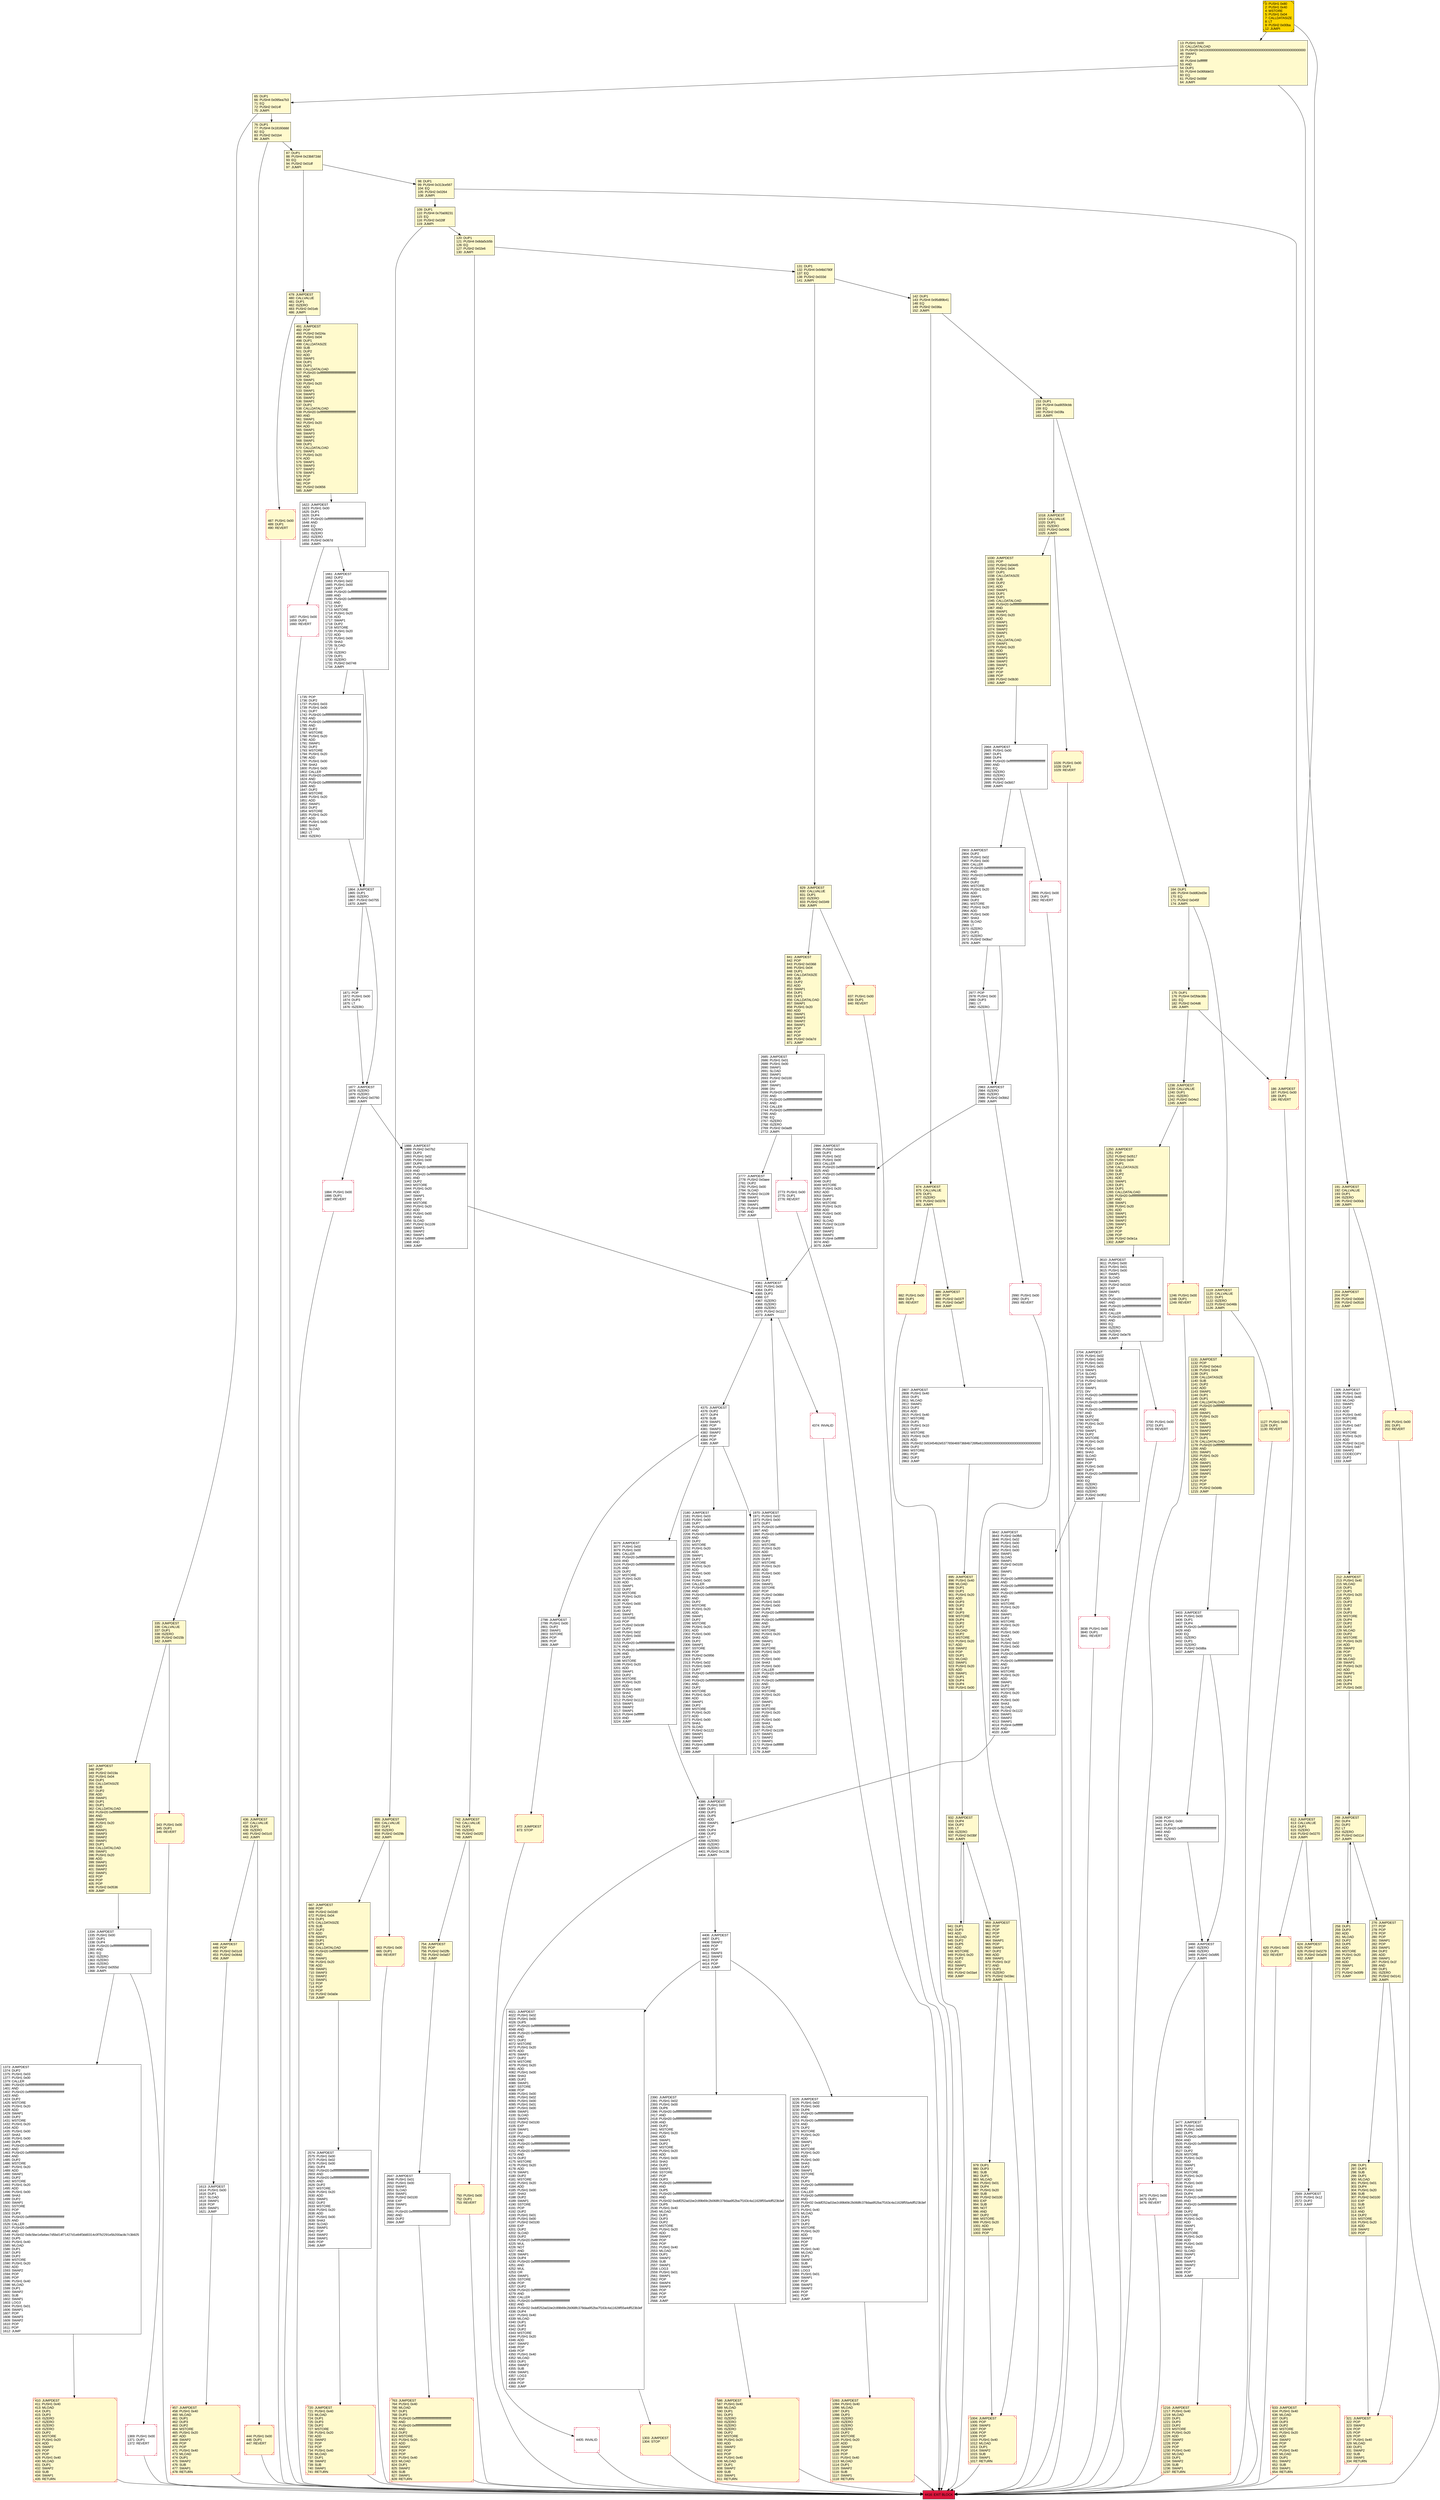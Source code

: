 digraph G {
bgcolor=transparent rankdir=UD;
node [shape=box style=filled color=black fillcolor=white fontname=arial fontcolor=black];
2864 [label="2864: JUMPDEST\l2865: PUSH1 0x00\l2867: DUP1\l2868: DUP4\l2869: PUSH20 0xffffffffffffffffffffffffffffffffffffffff\l2890: AND\l2891: EQ\l2892: ISZERO\l2893: ISZERO\l2894: ISZERO\l2895: PUSH2 0x0b57\l2898: JUMPI\l" ];
203 [label="203: JUMPDEST\l204: POP\l205: PUSH2 0x00d4\l208: PUSH2 0x0519\l211: JUMP\l" fillcolor=lemonchiffon ];
742 [label="742: JUMPDEST\l743: CALLVALUE\l744: DUP1\l745: ISZERO\l746: PUSH2 0x02f2\l749: JUMPI\l" fillcolor=lemonchiffon ];
2390 [label="2390: JUMPDEST\l2391: PUSH1 0x02\l2393: PUSH1 0x00\l2395: DUP6\l2396: PUSH20 0xffffffffffffffffffffffffffffffffffffffff\l2417: AND\l2418: PUSH20 0xffffffffffffffffffffffffffffffffffffffff\l2439: AND\l2440: DUP2\l2441: MSTORE\l2442: PUSH1 0x20\l2444: ADD\l2445: SWAP1\l2446: DUP2\l2447: MSTORE\l2448: PUSH1 0x20\l2450: ADD\l2451: PUSH1 0x00\l2453: SHA3\l2454: DUP2\l2455: SWAP1\l2456: SSTORE\l2457: POP\l2458: DUP3\l2459: PUSH20 0xffffffffffffffffffffffffffffffffffffffff\l2480: AND\l2481: DUP5\l2482: PUSH20 0xffffffffffffffffffffffffffffffffffffffff\l2503: AND\l2504: PUSH32 0xddf252ad1be2c89b69c2b068fc378daa952ba7f163c4a11628f55a4df523b3ef\l2537: DUP5\l2538: PUSH1 0x40\l2540: MLOAD\l2541: DUP1\l2542: DUP3\l2543: DUP2\l2544: MSTORE\l2545: PUSH1 0x20\l2547: ADD\l2548: SWAP2\l2549: POP\l2550: POP\l2551: PUSH1 0x40\l2553: MLOAD\l2554: DUP1\l2555: SWAP2\l2556: SUB\l2557: SWAP1\l2558: LOG3\l2559: PUSH1 0x01\l2561: SWAP1\l2562: POP\l2563: SWAP4\l2564: SWAP3\l2565: POP\l2566: POP\l2567: POP\l2568: JUMP\l" ];
2990 [label="2990: PUSH1 0x00\l2992: DUP1\l2993: REVERT\l" shape=Msquare color=crimson ];
258 [label="258: DUP1\l259: DUP3\l260: ADD\l261: MLOAD\l262: DUP2\l263: DUP5\l264: ADD\l265: MSTORE\l266: PUSH1 0x20\l268: DUP2\l269: ADD\l270: SWAP1\l271: POP\l272: PUSH2 0x00f9\l275: JUMP\l" fillcolor=lemonchiffon ];
2903 [label="2903: JUMPDEST\l2904: DUP2\l2905: PUSH1 0x02\l2907: PUSH1 0x00\l2909: CALLER\l2910: PUSH20 0xffffffffffffffffffffffffffffffffffffffff\l2931: AND\l2932: PUSH20 0xffffffffffffffffffffffffffffffffffffffff\l2953: AND\l2954: DUP2\l2955: MSTORE\l2956: PUSH1 0x20\l2958: ADD\l2959: SWAP1\l2960: DUP2\l2961: MSTORE\l2962: PUSH1 0x20\l2964: ADD\l2965: PUSH1 0x00\l2967: SHA3\l2968: SLOAD\l2969: LT\l2970: ISZERO\l2971: DUP1\l2972: ISZERO\l2973: PUSH2 0x0ba7\l2976: JUMPI\l" ];
3076 [label="3076: JUMPDEST\l3077: PUSH1 0x02\l3079: PUSH1 0x00\l3081: CALLER\l3082: PUSH20 0xffffffffffffffffffffffffffffffffffffffff\l3103: AND\l3104: PUSH20 0xffffffffffffffffffffffffffffffffffffffff\l3125: AND\l3126: DUP2\l3127: MSTORE\l3128: PUSH1 0x20\l3130: ADD\l3131: SWAP1\l3132: DUP2\l3133: MSTORE\l3134: PUSH1 0x20\l3136: ADD\l3137: PUSH1 0x00\l3139: SHA3\l3140: DUP2\l3141: SWAP1\l3142: SSTORE\l3143: POP\l3144: PUSH2 0x0c99\l3147: DUP3\l3148: PUSH1 0x02\l3150: PUSH1 0x00\l3152: DUP7\l3153: PUSH20 0xffffffffffffffffffffffffffffffffffffffff\l3174: AND\l3175: PUSH20 0xffffffffffffffffffffffffffffffffffffffff\l3196: AND\l3197: DUP2\l3198: MSTORE\l3199: PUSH1 0x20\l3201: ADD\l3202: SWAP1\l3203: DUP2\l3204: MSTORE\l3205: PUSH1 0x20\l3207: ADD\l3208: PUSH1 0x00\l3210: SHA3\l3211: SLOAD\l3212: PUSH2 0x1122\l3215: SWAP1\l3216: SWAP2\l3217: SWAP1\l3218: PUSH4 0xffffffff\l3223: AND\l3224: JUMP\l" ];
3403 [label="3403: JUMPDEST\l3404: PUSH1 0x00\l3406: DUP1\l3407: DUP4\l3408: PUSH20 0xffffffffffffffffffffffffffffffffffffffff\l3429: AND\l3430: EQ\l3431: ISZERO\l3432: DUP1\l3433: ISZERO\l3434: PUSH2 0x0d8a\l3437: JUMPI\l" ];
444 [label="444: PUSH1 0x00\l446: DUP1\l447: REVERT\l" fillcolor=lemonchiffon shape=Msquare color=crimson ];
2994 [label="2994: JUMPDEST\l2995: PUSH2 0x0c04\l2998: DUP3\l2999: PUSH1 0x02\l3001: PUSH1 0x00\l3003: CALLER\l3004: PUSH20 0xffffffffffffffffffffffffffffffffffffffff\l3025: AND\l3026: PUSH20 0xffffffffffffffffffffffffffffffffffffffff\l3047: AND\l3048: DUP2\l3049: MSTORE\l3050: PUSH1 0x20\l3052: ADD\l3053: SWAP1\l3054: DUP2\l3055: MSTORE\l3056: PUSH1 0x20\l3058: ADD\l3059: PUSH1 0x00\l3061: SHA3\l3062: SLOAD\l3063: PUSH2 0x1109\l3066: SWAP1\l3067: SWAP2\l3068: SWAP1\l3069: PUSH4 0xffffffff\l3074: AND\l3075: JUMP\l" ];
1888 [label="1888: JUMPDEST\l1889: PUSH2 0x07b2\l1892: DUP3\l1893: PUSH1 0x02\l1895: PUSH1 0x00\l1897: DUP8\l1898: PUSH20 0xffffffffffffffffffffffffffffffffffffffff\l1919: AND\l1920: PUSH20 0xffffffffffffffffffffffffffffffffffffffff\l1941: AND\l1942: DUP2\l1943: MSTORE\l1944: PUSH1 0x20\l1946: ADD\l1947: SWAP1\l1948: DUP2\l1949: MSTORE\l1950: PUSH1 0x20\l1952: ADD\l1953: PUSH1 0x00\l1955: SHA3\l1956: SLOAD\l1957: PUSH2 0x1109\l1960: SWAP1\l1961: SWAP2\l1962: SWAP1\l1963: PUSH4 0xffffffff\l1968: AND\l1969: JUMP\l" ];
296 [label="296: DUP1\l297: DUP3\l298: SUB\l299: DUP1\l300: MLOAD\l301: PUSH1 0x01\l303: DUP4\l304: PUSH1 0x20\l306: SUB\l307: PUSH2 0x0100\l310: EXP\l311: SUB\l312: NOT\l313: AND\l314: DUP2\l315: MSTORE\l316: PUSH1 0x20\l318: ADD\l319: SWAP2\l320: POP\l" fillcolor=lemonchiffon ];
491 [label="491: JUMPDEST\l492: POP\l493: PUSH2 0x024a\l496: PUSH1 0x04\l498: DUP1\l499: CALLDATASIZE\l500: SUB\l501: DUP2\l502: ADD\l503: SWAP1\l504: DUP1\l505: DUP1\l506: CALLDATALOAD\l507: PUSH20 0xffffffffffffffffffffffffffffffffffffffff\l528: AND\l529: SWAP1\l530: PUSH1 0x20\l532: ADD\l533: SWAP1\l534: SWAP3\l535: SWAP2\l536: SWAP1\l537: DUP1\l538: CALLDATALOAD\l539: PUSH20 0xffffffffffffffffffffffffffffffffffffffff\l560: AND\l561: SWAP1\l562: PUSH1 0x20\l564: ADD\l565: SWAP1\l566: SWAP3\l567: SWAP2\l568: SWAP1\l569: DUP1\l570: CALLDATALOAD\l571: SWAP1\l572: PUSH1 0x20\l574: ADD\l575: SWAP1\l576: SWAP3\l577: SWAP2\l578: SWAP1\l579: POP\l580: POP\l581: POP\l582: PUSH2 0x0656\l585: JUMP\l" fillcolor=lemonchiffon ];
1018 [label="1018: JUMPDEST\l1019: CALLVALUE\l1020: DUP1\l1021: ISZERO\l1022: PUSH2 0x0406\l1025: JUMPI\l" fillcolor=lemonchiffon ];
1119 [label="1119: JUMPDEST\l1120: CALLVALUE\l1121: DUP1\l1122: ISZERO\l1123: PUSH2 0x046b\l1126: JUMPI\l" fillcolor=lemonchiffon ];
4375 [label="4375: JUMPDEST\l4376: DUP2\l4377: DUP4\l4378: SUB\l4379: SWAP1\l4380: POP\l4381: SWAP3\l4382: SWAP2\l4383: POP\l4384: POP\l4385: JUMP\l" ];
3473 [label="3473: PUSH1 0x00\l3475: DUP1\l3476: REVERT\l" shape=Msquare color=crimson ];
3466 [label="3466: JUMPDEST\l3467: ISZERO\l3468: ISZERO\l3469: PUSH2 0x0d95\l3472: JUMPI\l" ];
142 [label="142: DUP1\l143: PUSH4 0x95d89b41\l148: EQ\l149: PUSH2 0x036a\l152: JUMPI\l" fillcolor=lemonchiffon ];
663 [label="663: PUSH1 0x00\l665: DUP1\l666: REVERT\l" fillcolor=lemonchiffon shape=Msquare color=crimson ];
3225 [label="3225: JUMPDEST\l3226: PUSH1 0x02\l3228: PUSH1 0x00\l3230: DUP6\l3231: PUSH20 0xffffffffffffffffffffffffffffffffffffffff\l3252: AND\l3253: PUSH20 0xffffffffffffffffffffffffffffffffffffffff\l3274: AND\l3275: DUP2\l3276: MSTORE\l3277: PUSH1 0x20\l3279: ADD\l3280: SWAP1\l3281: DUP2\l3282: MSTORE\l3283: PUSH1 0x20\l3285: ADD\l3286: PUSH1 0x00\l3288: SHA3\l3289: DUP2\l3290: SWAP1\l3291: SSTORE\l3292: POP\l3293: DUP3\l3294: PUSH20 0xffffffffffffffffffffffffffffffffffffffff\l3315: AND\l3316: CALLER\l3317: PUSH20 0xffffffffffffffffffffffffffffffffffffffff\l3338: AND\l3339: PUSH32 0xddf252ad1be2c89b69c2b068fc378daa952ba7f163c4a11628f55a4df523b3ef\l3372: DUP5\l3373: PUSH1 0x40\l3375: MLOAD\l3376: DUP1\l3377: DUP3\l3378: DUP2\l3379: MSTORE\l3380: PUSH1 0x20\l3382: ADD\l3383: SWAP2\l3384: POP\l3385: POP\l3386: PUSH1 0x40\l3388: MLOAD\l3389: DUP1\l3390: SWAP2\l3391: SUB\l3392: SWAP1\l3393: LOG3\l3394: PUSH1 0x01\l3396: SWAP1\l3397: POP\l3398: SWAP3\l3399: SWAP2\l3400: POP\l3401: POP\l3402: JUMP\l" ];
191 [label="191: JUMPDEST\l192: CALLVALUE\l193: DUP1\l194: ISZERO\l195: PUSH2 0x00cb\l198: JUMPI\l" fillcolor=lemonchiffon ];
3438 [label="3438: POP\l3439: PUSH1 0x00\l3441: DUP3\l3442: PUSH20 0xffffffffffffffffffffffffffffffffffffffff\l3463: AND\l3464: EQ\l3465: ISZERO\l" ];
276 [label="276: JUMPDEST\l277: POP\l278: POP\l279: POP\l280: POP\l281: SWAP1\l282: POP\l283: SWAP1\l284: DUP2\l285: ADD\l286: SWAP1\l287: PUSH1 0x1f\l289: AND\l290: DUP1\l291: ISZERO\l292: PUSH2 0x0141\l295: JUMPI\l" fillcolor=lemonchiffon ];
335 [label="335: JUMPDEST\l336: CALLVALUE\l337: DUP1\l338: ISZERO\l339: PUSH2 0x015b\l342: JUMPI\l" fillcolor=lemonchiffon ];
4416 [label="4416: EXIT BLOCK\l" fillcolor=crimson ];
1661 [label="1661: JUMPDEST\l1662: DUP2\l1663: PUSH1 0x02\l1665: PUSH1 0x00\l1667: DUP7\l1668: PUSH20 0xffffffffffffffffffffffffffffffffffffffff\l1689: AND\l1690: PUSH20 0xffffffffffffffffffffffffffffffffffffffff\l1711: AND\l1712: DUP2\l1713: MSTORE\l1714: PUSH1 0x20\l1716: ADD\l1717: SWAP1\l1718: DUP2\l1719: MSTORE\l1720: PUSH1 0x20\l1722: ADD\l1723: PUSH1 0x00\l1725: SHA3\l1726: SLOAD\l1727: LT\l1728: ISZERO\l1729: DUP1\l1730: ISZERO\l1731: PUSH2 0x0748\l1734: JUMPI\l" ];
1131 [label="1131: JUMPDEST\l1132: POP\l1133: PUSH2 0x04c0\l1136: PUSH1 0x04\l1138: DUP1\l1139: CALLDATASIZE\l1140: SUB\l1141: DUP2\l1142: ADD\l1143: SWAP1\l1144: DUP1\l1145: DUP1\l1146: CALLDATALOAD\l1147: PUSH20 0xffffffffffffffffffffffffffffffffffffffff\l1168: AND\l1169: SWAP1\l1170: PUSH1 0x20\l1172: ADD\l1173: SWAP1\l1174: SWAP3\l1175: SWAP2\l1176: SWAP1\l1177: DUP1\l1178: CALLDATALOAD\l1179: PUSH20 0xffffffffffffffffffffffffffffffffffffffff\l1200: AND\l1201: SWAP1\l1202: PUSH1 0x20\l1204: ADD\l1205: SWAP1\l1206: SWAP3\l1207: SWAP2\l1208: SWAP1\l1209: POP\l1210: POP\l1211: POP\l1212: PUSH2 0x0d4b\l1215: JUMP\l" fillcolor=lemonchiffon ];
1735 [label="1735: POP\l1736: DUP2\l1737: PUSH1 0x03\l1739: PUSH1 0x00\l1741: DUP7\l1742: PUSH20 0xffffffffffffffffffffffffffffffffffffffff\l1763: AND\l1764: PUSH20 0xffffffffffffffffffffffffffffffffffffffff\l1785: AND\l1786: DUP2\l1787: MSTORE\l1788: PUSH1 0x20\l1790: ADD\l1791: SWAP1\l1792: DUP2\l1793: MSTORE\l1794: PUSH1 0x20\l1796: ADD\l1797: PUSH1 0x00\l1799: SHA3\l1800: PUSH1 0x00\l1802: CALLER\l1803: PUSH20 0xffffffffffffffffffffffffffffffffffffffff\l1824: AND\l1825: PUSH20 0xffffffffffffffffffffffffffffffffffffffff\l1846: AND\l1847: DUP2\l1848: MSTORE\l1849: PUSH1 0x20\l1851: ADD\l1852: SWAP1\l1853: DUP2\l1854: MSTORE\l1855: PUSH1 0x20\l1857: ADD\l1858: PUSH1 0x00\l1860: SHA3\l1861: SLOAD\l1862: LT\l1863: ISZERO\l" ];
487 [label="487: PUSH1 0x00\l489: DUP1\l490: REVERT\l" fillcolor=lemonchiffon shape=Msquare color=crimson ];
1864 [label="1864: JUMPDEST\l1865: DUP1\l1866: ISZERO\l1867: PUSH2 0x0755\l1870: JUMPI\l" ];
2180 [label="2180: JUMPDEST\l2181: PUSH1 0x03\l2183: PUSH1 0x00\l2185: DUP7\l2186: PUSH20 0xffffffffffffffffffffffffffffffffffffffff\l2207: AND\l2208: PUSH20 0xffffffffffffffffffffffffffffffffffffffff\l2229: AND\l2230: DUP2\l2231: MSTORE\l2232: PUSH1 0x20\l2234: ADD\l2235: SWAP1\l2236: DUP2\l2237: MSTORE\l2238: PUSH1 0x20\l2240: ADD\l2241: PUSH1 0x00\l2243: SHA3\l2244: PUSH1 0x00\l2246: CALLER\l2247: PUSH20 0xffffffffffffffffffffffffffffffffffffffff\l2268: AND\l2269: PUSH20 0xffffffffffffffffffffffffffffffffffffffff\l2290: AND\l2291: DUP2\l2292: MSTORE\l2293: PUSH1 0x20\l2295: ADD\l2296: SWAP1\l2297: DUP2\l2298: MSTORE\l2299: PUSH1 0x20\l2301: ADD\l2302: PUSH1 0x00\l2304: SHA3\l2305: DUP2\l2306: SWAP1\l2307: SSTORE\l2308: POP\l2309: PUSH2 0x0956\l2312: DUP3\l2313: PUSH1 0x02\l2315: PUSH1 0x00\l2317: DUP7\l2318: PUSH20 0xffffffffffffffffffffffffffffffffffffffff\l2339: AND\l2340: PUSH20 0xffffffffffffffffffffffffffffffffffffffff\l2361: AND\l2362: DUP2\l2363: MSTORE\l2364: PUSH1 0x20\l2366: ADD\l2367: SWAP1\l2368: DUP2\l2369: MSTORE\l2370: PUSH1 0x20\l2372: ADD\l2373: PUSH1 0x00\l2375: SHA3\l2376: SLOAD\l2377: PUSH2 0x1122\l2380: SWAP1\l2381: SWAP2\l2382: SWAP1\l2383: PUSH4 0xffffffff\l2388: AND\l2389: JUMP\l" ];
841 [label="841: JUMPDEST\l842: POP\l843: PUSH2 0x0368\l846: PUSH1 0x04\l848: DUP1\l849: CALLDATASIZE\l850: SUB\l851: DUP2\l852: ADD\l853: SWAP1\l854: DUP1\l855: DUP1\l856: CALLDATALOAD\l857: SWAP1\l858: PUSH1 0x20\l860: ADD\l861: SWAP1\l862: SWAP3\l863: SWAP2\l864: SWAP1\l865: POP\l866: POP\l867: POP\l868: PUSH2 0x0a7d\l871: JUMP\l" fillcolor=lemonchiffon ];
3842 [label="3842: JUMPDEST\l3843: PUSH2 0x0fb5\l3846: PUSH1 0x02\l3848: PUSH1 0x00\l3850: PUSH1 0x01\l3852: PUSH1 0x00\l3854: SWAP1\l3855: SLOAD\l3856: SWAP1\l3857: PUSH2 0x0100\l3860: EXP\l3861: SWAP1\l3862: DIV\l3863: PUSH20 0xffffffffffffffffffffffffffffffffffffffff\l3884: AND\l3885: PUSH20 0xffffffffffffffffffffffffffffffffffffffff\l3906: AND\l3907: PUSH20 0xffffffffffffffffffffffffffffffffffffffff\l3928: AND\l3929: DUP2\l3930: MSTORE\l3931: PUSH1 0x20\l3933: ADD\l3934: SWAP1\l3935: DUP2\l3936: MSTORE\l3937: PUSH1 0x20\l3939: ADD\l3940: PUSH1 0x00\l3942: SHA3\l3943: SLOAD\l3944: PUSH1 0x02\l3946: PUSH1 0x00\l3948: DUP6\l3949: PUSH20 0xffffffffffffffffffffffffffffffffffffffff\l3970: AND\l3971: PUSH20 0xffffffffffffffffffffffffffffffffffffffff\l3992: AND\l3993: DUP2\l3994: MSTORE\l3995: PUSH1 0x20\l3997: ADD\l3998: SWAP1\l3999: DUP2\l4000: MSTORE\l4001: PUSH1 0x20\l4003: ADD\l4004: PUSH1 0x00\l4006: SHA3\l4007: SLOAD\l4008: PUSH2 0x1122\l4011: SWAP1\l4012: SWAP2\l4013: SWAP1\l4014: PUSH4 0xffffffff\l4019: AND\l4020: JUMP\l" ];
750 [label="750: PUSH1 0x00\l752: DUP1\l753: REVERT\l" fillcolor=lemonchiffon shape=Msquare color=crimson ];
4361 [label="4361: JUMPDEST\l4362: PUSH1 0x00\l4364: DUP3\l4365: DUP3\l4366: GT\l4367: ISZERO\l4368: ISZERO\l4369: ISZERO\l4370: PUSH2 0x1117\l4373: JUMPI\l" ];
959 [label="959: JUMPDEST\l960: POP\l961: POP\l962: POP\l963: POP\l964: SWAP1\l965: POP\l966: SWAP1\l967: DUP2\l968: ADD\l969: SWAP1\l970: PUSH1 0x1f\l972: AND\l973: DUP1\l974: ISZERO\l975: PUSH2 0x03ec\l978: JUMPI\l" fillcolor=lemonchiffon ];
1970 [label="1970: JUMPDEST\l1971: PUSH1 0x02\l1973: PUSH1 0x00\l1975: DUP7\l1976: PUSH20 0xffffffffffffffffffffffffffffffffffffffff\l1997: AND\l1998: PUSH20 0xffffffffffffffffffffffffffffffffffffffff\l2019: AND\l2020: DUP2\l2021: MSTORE\l2022: PUSH1 0x20\l2024: ADD\l2025: SWAP1\l2026: DUP2\l2027: MSTORE\l2028: PUSH1 0x20\l2030: ADD\l2031: PUSH1 0x00\l2033: SHA3\l2034: DUP2\l2035: SWAP1\l2036: SSTORE\l2037: POP\l2038: PUSH2 0x0884\l2041: DUP3\l2042: PUSH1 0x03\l2044: PUSH1 0x00\l2046: DUP8\l2047: PUSH20 0xffffffffffffffffffffffffffffffffffffffff\l2068: AND\l2069: PUSH20 0xffffffffffffffffffffffffffffffffffffffff\l2090: AND\l2091: DUP2\l2092: MSTORE\l2093: PUSH1 0x20\l2095: ADD\l2096: SWAP1\l2097: DUP2\l2098: MSTORE\l2099: PUSH1 0x20\l2101: ADD\l2102: PUSH1 0x00\l2104: SHA3\l2105: PUSH1 0x00\l2107: CALLER\l2108: PUSH20 0xffffffffffffffffffffffffffffffffffffffff\l2129: AND\l2130: PUSH20 0xffffffffffffffffffffffffffffffffffffffff\l2151: AND\l2152: DUP2\l2153: MSTORE\l2154: PUSH1 0x20\l2156: ADD\l2157: SWAP1\l2158: DUP2\l2159: MSTORE\l2160: PUSH1 0x20\l2162: ADD\l2163: PUSH1 0x00\l2165: SHA3\l2166: SLOAD\l2167: PUSH2 0x1109\l2170: SWAP1\l2171: SWAP2\l2172: SWAP1\l2173: PUSH4 0xffffffff\l2178: AND\l2179: JUMP\l" ];
667 [label="667: JUMPDEST\l668: POP\l669: PUSH2 0x02d0\l672: PUSH1 0x04\l674: DUP1\l675: CALLDATASIZE\l676: SUB\l677: DUP2\l678: ADD\l679: SWAP1\l680: DUP1\l681: DUP1\l682: CALLDATALOAD\l683: PUSH20 0xffffffffffffffffffffffffffffffffffffffff\l704: AND\l705: SWAP1\l706: PUSH1 0x20\l708: ADD\l709: SWAP1\l710: SWAP3\l711: SWAP2\l712: SWAP1\l713: POP\l714: POP\l715: POP\l716: PUSH2 0x0a0e\l719: JUMP\l" fillcolor=lemonchiffon ];
2777 [label="2777: JUMPDEST\l2778: PUSH2 0x0aee\l2781: DUP2\l2782: PUSH1 0x00\l2784: SLOAD\l2785: PUSH2 0x1109\l2788: SWAP1\l2789: SWAP2\l2790: SWAP1\l2791: PUSH4 0xffffffff\l2796: AND\l2797: JUMP\l" ];
4406 [label="4406: JUMPDEST\l4407: DUP1\l4408: SWAP2\l4409: POP\l4410: POP\l4411: SWAP3\l4412: SWAP2\l4413: POP\l4414: POP\l4415: JUMP\l" ];
76 [label="76: DUP1\l77: PUSH4 0x18160ddd\l82: EQ\l83: PUSH2 0x01b4\l86: JUMPI\l" fillcolor=lemonchiffon ];
448 [label="448: JUMPDEST\l449: POP\l450: PUSH2 0x01c9\l453: PUSH2 0x064d\l456: JUMP\l" fillcolor=lemonchiffon ];
3838 [label="3838: PUSH1 0x00\l3840: DUP1\l3841: REVERT\l" shape=Msquare color=crimson ];
175 [label="175: DUP1\l176: PUSH4 0xf2fde38b\l181: EQ\l182: PUSH2 0x04d6\l185: JUMPI\l" fillcolor=lemonchiffon ];
720 [label="720: JUMPDEST\l721: PUSH1 0x40\l723: MLOAD\l724: DUP1\l725: DUP3\l726: DUP2\l727: MSTORE\l728: PUSH1 0x20\l730: ADD\l731: SWAP2\l732: POP\l733: POP\l734: PUSH1 0x40\l736: MLOAD\l737: DUP1\l738: SWAP2\l739: SUB\l740: SWAP1\l741: RETURN\l" fillcolor=lemonchiffon shape=Msquare color=crimson ];
212 [label="212: JUMPDEST\l213: PUSH1 0x40\l215: MLOAD\l216: DUP1\l217: DUP1\l218: PUSH1 0x20\l220: ADD\l221: DUP3\l222: DUP2\l223: SUB\l224: DUP3\l225: MSTORE\l226: DUP4\l227: DUP2\l228: DUP2\l229: MLOAD\l230: DUP2\l231: MSTORE\l232: PUSH1 0x20\l234: ADD\l235: SWAP2\l236: POP\l237: DUP1\l238: MLOAD\l239: SWAP1\l240: PUSH1 0x20\l242: ADD\l243: SWAP1\l244: DUP1\l245: DUP4\l246: DUP4\l247: PUSH1 0x00\l" fillcolor=lemonchiffon ];
1613 [label="1613: JUMPDEST\l1614: PUSH1 0x00\l1616: DUP1\l1617: SLOAD\l1618: SWAP1\l1619: POP\l1620: SWAP1\l1621: JUMP\l" ];
199 [label="199: PUSH1 0x00\l201: DUP1\l202: REVERT\l" fillcolor=lemonchiffon shape=Msquare color=crimson ];
1877 [label="1877: JUMPDEST\l1878: ISZERO\l1879: ISZERO\l1880: PUSH2 0x0760\l1883: JUMPI\l" ];
436 [label="436: JUMPDEST\l437: CALLVALUE\l438: DUP1\l439: ISZERO\l440: PUSH2 0x01c0\l443: JUMPI\l" fillcolor=lemonchiffon ];
3704 [label="3704: JUMPDEST\l3705: PUSH1 0x02\l3707: PUSH1 0x00\l3709: PUSH1 0x01\l3711: PUSH1 0x00\l3713: SWAP1\l3714: SLOAD\l3715: SWAP1\l3716: PUSH2 0x0100\l3719: EXP\l3720: SWAP1\l3721: DIV\l3722: PUSH20 0xffffffffffffffffffffffffffffffffffffffff\l3743: AND\l3744: PUSH20 0xffffffffffffffffffffffffffffffffffffffff\l3765: AND\l3766: PUSH20 0xffffffffffffffffffffffffffffffffffffffff\l3787: AND\l3788: DUP2\l3789: MSTORE\l3790: PUSH1 0x20\l3792: ADD\l3793: SWAP1\l3794: DUP2\l3795: MSTORE\l3796: PUSH1 0x20\l3798: ADD\l3799: PUSH1 0x00\l3801: SHA3\l3802: SLOAD\l3803: SWAP1\l3804: POP\l3805: PUSH1 0x00\l3807: DUP3\l3808: PUSH20 0xffffffffffffffffffffffffffffffffffffffff\l3829: AND\l3830: EQ\l3831: ISZERO\l3832: ISZERO\l3833: ISZERO\l3834: PUSH2 0x0f02\l3837: JUMPI\l" ];
1622 [label="1622: JUMPDEST\l1623: PUSH1 0x00\l1625: DUP1\l1626: DUP4\l1627: PUSH20 0xffffffffffffffffffffffffffffffffffffffff\l1648: AND\l1649: EQ\l1650: ISZERO\l1651: ISZERO\l1652: ISZERO\l1653: PUSH2 0x067d\l1656: JUMPI\l" ];
2798 [label="2798: JUMPDEST\l2799: PUSH1 0x00\l2801: DUP2\l2802: SWAP1\l2803: SSTORE\l2804: POP\l2805: POP\l2806: JUMP\l" ];
1216 [label="1216: JUMPDEST\l1217: PUSH1 0x40\l1219: MLOAD\l1220: DUP1\l1221: DUP3\l1222: DUP2\l1223: MSTORE\l1224: PUSH1 0x20\l1226: ADD\l1227: SWAP2\l1228: POP\l1229: POP\l1230: PUSH1 0x40\l1232: MLOAD\l1233: DUP1\l1234: SWAP2\l1235: SUB\l1236: SWAP1\l1237: RETURN\l" fillcolor=lemonchiffon shape=Msquare color=crimson ];
1004 [label="1004: JUMPDEST\l1005: POP\l1006: SWAP3\l1007: POP\l1008: POP\l1009: POP\l1010: PUSH1 0x40\l1012: MLOAD\l1013: DUP1\l1014: SWAP2\l1015: SUB\l1016: SWAP1\l1017: RETURN\l" fillcolor=lemonchiffon shape=Msquare color=crimson ];
2773 [label="2773: PUSH1 0x00\l2775: DUP1\l2776: REVERT\l" shape=Msquare color=crimson ];
586 [label="586: JUMPDEST\l587: PUSH1 0x40\l589: MLOAD\l590: DUP1\l591: DUP3\l592: ISZERO\l593: ISZERO\l594: ISZERO\l595: ISZERO\l596: DUP2\l597: MSTORE\l598: PUSH1 0x20\l600: ADD\l601: SWAP2\l602: POP\l603: POP\l604: PUSH1 0x40\l606: MLOAD\l607: DUP1\l608: SWAP2\l609: SUB\l610: SWAP1\l611: RETURN\l" fillcolor=lemonchiffon shape=Msquare color=crimson ];
2977 [label="2977: POP\l2978: PUSH1 0x00\l2980: DUP3\l2981: LT\l2982: ISZERO\l" ];
1093 [label="1093: JUMPDEST\l1094: PUSH1 0x40\l1096: MLOAD\l1097: DUP1\l1098: DUP3\l1099: ISZERO\l1100: ISZERO\l1101: ISZERO\l1102: ISZERO\l1103: DUP2\l1104: MSTORE\l1105: PUSH1 0x20\l1107: ADD\l1108: SWAP2\l1109: POP\l1110: POP\l1111: PUSH1 0x40\l1113: MLOAD\l1114: DUP1\l1115: SWAP2\l1116: SUB\l1117: SWAP1\l1118: RETURN\l" fillcolor=lemonchiffon shape=Msquare color=crimson ];
457 [label="457: JUMPDEST\l458: PUSH1 0x40\l460: MLOAD\l461: DUP1\l462: DUP3\l463: DUP2\l464: MSTORE\l465: PUSH1 0x20\l467: ADD\l468: SWAP2\l469: POP\l470: POP\l471: PUSH1 0x40\l473: MLOAD\l474: DUP1\l475: SWAP2\l476: SUB\l477: SWAP1\l478: RETURN\l" fillcolor=lemonchiffon shape=Msquare color=crimson ];
941 [label="941: DUP1\l942: DUP3\l943: ADD\l944: MLOAD\l945: DUP2\l946: DUP5\l947: ADD\l948: MSTORE\l949: PUSH1 0x20\l951: DUP2\l952: ADD\l953: SWAP1\l954: POP\l955: PUSH2 0x03a4\l958: JUMP\l" fillcolor=lemonchiffon ];
1373 [label="1373: JUMPDEST\l1374: DUP2\l1375: PUSH1 0x03\l1377: PUSH1 0x00\l1379: CALLER\l1380: PUSH20 0xffffffffffffffffffffffffffffffffffffffff\l1401: AND\l1402: PUSH20 0xffffffffffffffffffffffffffffffffffffffff\l1423: AND\l1424: DUP2\l1425: MSTORE\l1426: PUSH1 0x20\l1428: ADD\l1429: SWAP1\l1430: DUP2\l1431: MSTORE\l1432: PUSH1 0x20\l1434: ADD\l1435: PUSH1 0x00\l1437: SHA3\l1438: PUSH1 0x00\l1440: DUP6\l1441: PUSH20 0xffffffffffffffffffffffffffffffffffffffff\l1462: AND\l1463: PUSH20 0xffffffffffffffffffffffffffffffffffffffff\l1484: AND\l1485: DUP2\l1486: MSTORE\l1487: PUSH1 0x20\l1489: ADD\l1490: SWAP1\l1491: DUP2\l1492: MSTORE\l1493: PUSH1 0x20\l1495: ADD\l1496: PUSH1 0x00\l1498: SHA3\l1499: DUP2\l1500: SWAP1\l1501: SSTORE\l1502: POP\l1503: DUP3\l1504: PUSH20 0xffffffffffffffffffffffffffffffffffffffff\l1525: AND\l1526: CALLER\l1527: PUSH20 0xffffffffffffffffffffffffffffffffffffffff\l1548: AND\l1549: PUSH32 0x8c5be1e5ebec7d5bd14f71427d1e84f3dd0314c0f7b2291e5b200ac8c7c3b925\l1582: DUP5\l1583: PUSH1 0x40\l1585: MLOAD\l1586: DUP1\l1587: DUP3\l1588: DUP2\l1589: MSTORE\l1590: PUSH1 0x20\l1592: ADD\l1593: SWAP2\l1594: POP\l1595: POP\l1596: PUSH1 0x40\l1598: MLOAD\l1599: DUP1\l1600: SWAP2\l1601: SUB\l1602: SWAP1\l1603: LOG3\l1604: PUSH1 0x01\l1606: SWAP1\l1607: POP\l1608: SWAP3\l1609: SWAP2\l1610: POP\l1611: POP\l1612: JUMP\l" ];
1305 [label="1305: JUMPDEST\l1306: PUSH1 0xc0\l1308: PUSH1 0x40\l1310: MLOAD\l1311: SWAP1\l1312: DUP2\l1313: ADD\l1314: PUSH1 0x40\l1316: MSTORE\l1317: DUP1\l1318: PUSH1 0x87\l1320: DUP2\l1321: MSTORE\l1322: PUSH1 0x20\l1324: ADD\l1325: PUSH2 0x1141\l1328: PUSH1 0x87\l1330: SWAP2\l1331: CODECOPY\l1332: DUP2\l1333: JUMP\l" ];
624 [label="624: JUMPDEST\l625: POP\l626: PUSH2 0x0279\l629: PUSH2 0x0a09\l632: JUMP\l" fillcolor=lemonchiffon ];
1246 [label="1246: PUSH1 0x00\l1248: DUP1\l1249: REVERT\l" fillcolor=lemonchiffon shape=Msquare color=crimson ];
2569 [label="2569: JUMPDEST\l2570: PUSH1 0x12\l2572: DUP2\l2573: JUMP\l" ];
1303 [label="1303: JUMPDEST\l1304: STOP\l" fillcolor=lemonchiffon shape=Msquare color=crimson ];
829 [label="829: JUMPDEST\l830: CALLVALUE\l831: DUP1\l832: ISZERO\l833: PUSH2 0x0349\l836: JUMPI\l" fillcolor=lemonchiffon ];
109 [label="109: DUP1\l110: PUSH4 0x70a08231\l115: EQ\l116: PUSH2 0x028f\l119: JUMPI\l" fillcolor=lemonchiffon ];
153 [label="153: DUP1\l154: PUSH4 0xa9059cbb\l159: EQ\l160: PUSH2 0x03fa\l163: JUMPI\l" fillcolor=lemonchiffon ];
479 [label="479: JUMPDEST\l480: CALLVALUE\l481: DUP1\l482: ISZERO\l483: PUSH2 0x01eb\l486: JUMPI\l" fillcolor=lemonchiffon ];
4405 [label="4405: INVALID\l" shape=Msquare color=crimson ];
4386 [label="4386: JUMPDEST\l4387: PUSH1 0x00\l4389: DUP1\l4390: DUP3\l4391: DUP5\l4392: ADD\l4393: SWAP1\l4394: POP\l4395: DUP4\l4396: DUP2\l4397: LT\l4398: ISZERO\l4399: ISZERO\l4400: ISZERO\l4401: PUSH2 0x1136\l4404: JUMPI\l" ];
120 [label="120: DUP1\l121: PUSH4 0x8da5cb5b\l126: EQ\l127: PUSH2 0x02e6\l130: JUMPI\l" fillcolor=lemonchiffon ];
1871 [label="1871: POP\l1872: PUSH1 0x00\l1874: DUP3\l1875: LT\l1876: ISZERO\l" ];
3477 [label="3477: JUMPDEST\l3478: PUSH1 0x03\l3480: PUSH1 0x00\l3482: DUP5\l3483: PUSH20 0xffffffffffffffffffffffffffffffffffffffff\l3504: AND\l3505: PUSH20 0xffffffffffffffffffffffffffffffffffffffff\l3526: AND\l3527: DUP2\l3528: MSTORE\l3529: PUSH1 0x20\l3531: ADD\l3532: SWAP1\l3533: DUP2\l3534: MSTORE\l3535: PUSH1 0x20\l3537: ADD\l3538: PUSH1 0x00\l3540: SHA3\l3541: PUSH1 0x00\l3543: DUP4\l3544: PUSH20 0xffffffffffffffffffffffffffffffffffffffff\l3565: AND\l3566: PUSH20 0xffffffffffffffffffffffffffffffffffffffff\l3587: AND\l3588: DUP2\l3589: MSTORE\l3590: PUSH1 0x20\l3592: ADD\l3593: SWAP1\l3594: DUP2\l3595: MSTORE\l3596: PUSH1 0x20\l3598: ADD\l3599: PUSH1 0x00\l3601: SHA3\l3602: SLOAD\l3603: SWAP1\l3604: POP\l3605: SWAP3\l3606: SWAP2\l3607: POP\l3608: POP\l3609: JUMP\l" ];
1026 [label="1026: PUSH1 0x00\l1028: DUP1\l1029: REVERT\l" fillcolor=lemonchiffon shape=Msquare color=crimson ];
1250 [label="1250: JUMPDEST\l1251: POP\l1252: PUSH2 0x0517\l1255: PUSH1 0x04\l1257: DUP1\l1258: CALLDATASIZE\l1259: SUB\l1260: DUP2\l1261: ADD\l1262: SWAP1\l1263: DUP1\l1264: DUP1\l1265: CALLDATALOAD\l1266: PUSH20 0xffffffffffffffffffffffffffffffffffffffff\l1287: AND\l1288: SWAP1\l1289: PUSH1 0x20\l1291: ADD\l1292: SWAP1\l1293: SWAP3\l1294: SWAP2\l1295: SWAP1\l1296: POP\l1297: POP\l1298: POP\l1299: PUSH2 0x0e1a\l1302: JUMP\l" fillcolor=lemonchiffon ];
754 [label="754: JUMPDEST\l755: POP\l756: PUSH2 0x02fb\l759: PUSH2 0x0a57\l762: JUMP\l" fillcolor=lemonchiffon ];
65 [label="65: DUP1\l66: PUSH4 0x095ea7b3\l71: EQ\l72: PUSH2 0x014f\l75: JUMPI\l" fillcolor=lemonchiffon ];
410 [label="410: JUMPDEST\l411: PUSH1 0x40\l413: MLOAD\l414: DUP1\l415: DUP3\l416: ISZERO\l417: ISZERO\l418: ISZERO\l419: ISZERO\l420: DUP2\l421: MSTORE\l422: PUSH1 0x20\l424: ADD\l425: SWAP2\l426: POP\l427: POP\l428: PUSH1 0x40\l430: MLOAD\l431: DUP1\l432: SWAP2\l433: SUB\l434: SWAP1\l435: RETURN\l" fillcolor=lemonchiffon shape=Msquare color=crimson ];
763 [label="763: JUMPDEST\l764: PUSH1 0x40\l766: MLOAD\l767: DUP1\l768: DUP3\l769: PUSH20 0xffffffffffffffffffffffffffffffffffffffff\l790: AND\l791: PUSH20 0xffffffffffffffffffffffffffffffffffffffff\l812: AND\l813: DUP2\l814: MSTORE\l815: PUSH1 0x20\l817: ADD\l818: SWAP2\l819: POP\l820: POP\l821: PUSH1 0x40\l823: MLOAD\l824: DUP1\l825: SWAP2\l826: SUB\l827: SWAP1\l828: RETURN\l" fillcolor=lemonchiffon shape=Msquare color=crimson ];
4374 [label="4374: INVALID\l" shape=Msquare color=crimson ];
0 [label="0: PUSH1 0x80\l2: PUSH1 0x40\l4: MSTORE\l5: PUSH1 0x04\l7: CALLDATASIZE\l8: LT\l9: PUSH2 0x00ba\l12: JUMPI\l" fillcolor=lemonchiffon shape=Msquare fillcolor=gold ];
249 [label="249: JUMPDEST\l250: DUP4\l251: DUP2\l252: LT\l253: ISZERO\l254: PUSH2 0x0114\l257: JUMPI\l" fillcolor=lemonchiffon ];
13 [label="13: PUSH1 0x00\l15: CALLDATALOAD\l16: PUSH29 0x0100000000000000000000000000000000000000000000000000000000\l46: SWAP1\l47: DIV\l48: PUSH4 0xffffffff\l53: AND\l54: DUP1\l55: PUSH4 0x06fdde03\l60: EQ\l61: PUSH2 0x00bf\l64: JUMPI\l" fillcolor=lemonchiffon ];
98 [label="98: DUP1\l99: PUSH4 0x313ce567\l104: EQ\l105: PUSH2 0x0264\l108: JUMPI\l" fillcolor=lemonchiffon ];
186 [label="186: JUMPDEST\l187: PUSH1 0x00\l189: DUP1\l190: REVERT\l" fillcolor=lemonchiffon shape=Msquare color=crimson ];
164 [label="164: DUP1\l165: PUSH4 0xdd62ed3e\l170: EQ\l171: PUSH2 0x045f\l174: JUMPI\l" fillcolor=lemonchiffon ];
1334 [label="1334: JUMPDEST\l1335: PUSH1 0x00\l1337: DUP1\l1338: DUP4\l1339: PUSH20 0xffffffffffffffffffffffffffffffffffffffff\l1360: AND\l1361: EQ\l1362: ISZERO\l1363: ISZERO\l1364: ISZERO\l1365: PUSH2 0x055d\l1368: JUMPI\l" ];
131 [label="131: DUP1\l132: PUSH4 0x94b0780f\l137: EQ\l138: PUSH2 0x033d\l141: JUMPI\l" fillcolor=lemonchiffon ];
1127 [label="1127: PUSH1 0x00\l1129: DUP1\l1130: REVERT\l" fillcolor=lemonchiffon shape=Msquare color=crimson ];
87 [label="87: DUP1\l88: PUSH4 0x23b872dd\l93: EQ\l94: PUSH2 0x01df\l97: JUMPI\l" fillcolor=lemonchiffon ];
633 [label="633: JUMPDEST\l634: PUSH1 0x40\l636: MLOAD\l637: DUP1\l638: DUP3\l639: DUP2\l640: MSTORE\l641: PUSH1 0x20\l643: ADD\l644: SWAP2\l645: POP\l646: POP\l647: PUSH1 0x40\l649: MLOAD\l650: DUP1\l651: SWAP2\l652: SUB\l653: SWAP1\l654: RETURN\l" fillcolor=lemonchiffon shape=Msquare color=crimson ];
2647 [label="2647: JUMPDEST\l2648: PUSH1 0x01\l2650: PUSH1 0x00\l2652: SWAP1\l2653: SLOAD\l2654: SWAP1\l2655: PUSH2 0x0100\l2658: EXP\l2659: SWAP1\l2660: DIV\l2661: PUSH20 0xffffffffffffffffffffffffffffffffffffffff\l2682: AND\l2683: DUP2\l2684: JUMP\l" ];
620 [label="620: PUSH1 0x00\l622: DUP1\l623: REVERT\l" fillcolor=lemonchiffon shape=Msquare color=crimson ];
895 [label="895: JUMPDEST\l896: PUSH1 0x40\l898: MLOAD\l899: DUP1\l900: DUP1\l901: PUSH1 0x20\l903: ADD\l904: DUP3\l905: DUP2\l906: SUB\l907: DUP3\l908: MSTORE\l909: DUP4\l910: DUP2\l911: DUP2\l912: MLOAD\l913: DUP2\l914: MSTORE\l915: PUSH1 0x20\l917: ADD\l918: SWAP2\l919: POP\l920: DUP1\l921: MLOAD\l922: SWAP1\l923: PUSH1 0x20\l925: ADD\l926: SWAP1\l927: DUP1\l928: DUP4\l929: DUP4\l930: PUSH1 0x00\l" fillcolor=lemonchiffon ];
932 [label="932: JUMPDEST\l933: DUP4\l934: DUP2\l935: LT\l936: ISZERO\l937: PUSH2 0x03bf\l940: JUMPI\l" fillcolor=lemonchiffon ];
882 [label="882: PUSH1 0x00\l884: DUP1\l885: REVERT\l" fillcolor=lemonchiffon shape=Msquare color=crimson ];
1030 [label="1030: JUMPDEST\l1031: POP\l1032: PUSH2 0x0445\l1035: PUSH1 0x04\l1037: DUP1\l1038: CALLDATASIZE\l1039: SUB\l1040: DUP2\l1041: ADD\l1042: SWAP1\l1043: DUP1\l1044: DUP1\l1045: CALLDATALOAD\l1046: PUSH20 0xffffffffffffffffffffffffffffffffffffffff\l1067: AND\l1068: SWAP1\l1069: PUSH1 0x20\l1071: ADD\l1072: SWAP1\l1073: SWAP3\l1074: SWAP2\l1075: SWAP1\l1076: DUP1\l1077: CALLDATALOAD\l1078: SWAP1\l1079: PUSH1 0x20\l1081: ADD\l1082: SWAP1\l1083: SWAP3\l1084: SWAP2\l1085: SWAP1\l1086: POP\l1087: POP\l1088: POP\l1089: PUSH2 0x0b30\l1092: JUMP\l" fillcolor=lemonchiffon ];
3700 [label="3700: PUSH1 0x00\l3702: DUP1\l3703: REVERT\l" shape=Msquare color=crimson ];
979 [label="979: DUP1\l980: DUP3\l981: SUB\l982: DUP1\l983: MLOAD\l984: PUSH1 0x01\l986: DUP4\l987: PUSH1 0x20\l989: SUB\l990: PUSH2 0x0100\l993: EXP\l994: SUB\l995: NOT\l996: AND\l997: DUP2\l998: MSTORE\l999: PUSH1 0x20\l1001: ADD\l1002: SWAP2\l1003: POP\l" fillcolor=lemonchiffon ];
1657 [label="1657: PUSH1 0x00\l1659: DUP1\l1660: REVERT\l" shape=Msquare color=crimson ];
321 [label="321: JUMPDEST\l322: POP\l323: SWAP3\l324: POP\l325: POP\l326: POP\l327: PUSH1 0x40\l329: MLOAD\l330: DUP1\l331: SWAP2\l332: SUB\l333: SWAP1\l334: RETURN\l" fillcolor=lemonchiffon shape=Msquare color=crimson ];
2983 [label="2983: JUMPDEST\l2984: ISZERO\l2985: ISZERO\l2986: PUSH2 0x0bb2\l2989: JUMPI\l" ];
837 [label="837: PUSH1 0x00\l839: DUP1\l840: REVERT\l" fillcolor=lemonchiffon shape=Msquare color=crimson ];
2685 [label="2685: JUMPDEST\l2686: PUSH1 0x01\l2688: PUSH1 0x00\l2690: SWAP1\l2691: SLOAD\l2692: SWAP1\l2693: PUSH2 0x0100\l2696: EXP\l2697: SWAP1\l2698: DIV\l2699: PUSH20 0xffffffffffffffffffffffffffffffffffffffff\l2720: AND\l2721: PUSH20 0xffffffffffffffffffffffffffffffffffffffff\l2742: AND\l2743: CALLER\l2744: PUSH20 0xffffffffffffffffffffffffffffffffffffffff\l2765: AND\l2766: EQ\l2767: ISZERO\l2768: ISZERO\l2769: PUSH2 0x0ad9\l2772: JUMPI\l" ];
2807 [label="2807: JUMPDEST\l2808: PUSH1 0x40\l2810: DUP1\l2811: MLOAD\l2812: SWAP1\l2813: DUP2\l2814: ADD\l2815: PUSH1 0x40\l2817: MSTORE\l2818: DUP1\l2819: PUSH1 0x10\l2821: DUP2\l2822: MSTORE\l2823: PUSH1 0x20\l2825: ADD\l2826: PUSH32 0x53454b2e537765646973684b726f6e6100000000000000000000000000000000\l2859: DUP2\l2860: MSTORE\l2861: POP\l2862: DUP2\l2863: JUMP\l" ];
4021 [label="4021: JUMPDEST\l4022: PUSH1 0x02\l4024: PUSH1 0x00\l4026: DUP5\l4027: PUSH20 0xffffffffffffffffffffffffffffffffffffffff\l4048: AND\l4049: PUSH20 0xffffffffffffffffffffffffffffffffffffffff\l4070: AND\l4071: DUP2\l4072: MSTORE\l4073: PUSH1 0x20\l4075: ADD\l4076: SWAP1\l4077: DUP2\l4078: MSTORE\l4079: PUSH1 0x20\l4081: ADD\l4082: PUSH1 0x00\l4084: SHA3\l4085: DUP2\l4086: SWAP1\l4087: SSTORE\l4088: POP\l4089: PUSH1 0x00\l4091: PUSH1 0x02\l4093: PUSH1 0x00\l4095: PUSH1 0x01\l4097: PUSH1 0x00\l4099: SWAP1\l4100: SLOAD\l4101: SWAP1\l4102: PUSH2 0x0100\l4105: EXP\l4106: SWAP1\l4107: DIV\l4108: PUSH20 0xffffffffffffffffffffffffffffffffffffffff\l4129: AND\l4130: PUSH20 0xffffffffffffffffffffffffffffffffffffffff\l4151: AND\l4152: PUSH20 0xffffffffffffffffffffffffffffffffffffffff\l4173: AND\l4174: DUP2\l4175: MSTORE\l4176: PUSH1 0x20\l4178: ADD\l4179: SWAP1\l4180: DUP2\l4181: MSTORE\l4182: PUSH1 0x20\l4184: ADD\l4185: PUSH1 0x00\l4187: SHA3\l4188: DUP2\l4189: SWAP1\l4190: SSTORE\l4191: POP\l4192: DUP2\l4193: PUSH1 0x01\l4195: PUSH1 0x00\l4197: PUSH2 0x0100\l4200: EXP\l4201: DUP2\l4202: SLOAD\l4203: DUP2\l4204: PUSH20 0xffffffffffffffffffffffffffffffffffffffff\l4225: MUL\l4226: NOT\l4227: AND\l4228: SWAP1\l4229: DUP4\l4230: PUSH20 0xffffffffffffffffffffffffffffffffffffffff\l4251: AND\l4252: MUL\l4253: OR\l4254: SWAP1\l4255: SSTORE\l4256: POP\l4257: DUP2\l4258: PUSH20 0xffffffffffffffffffffffffffffffffffffffff\l4279: AND\l4280: CALLER\l4281: PUSH20 0xffffffffffffffffffffffffffffffffffffffff\l4302: AND\l4303: PUSH32 0xddf252ad1be2c89b69c2b068fc378daa952ba7f163c4a11628f55a4df523b3ef\l4336: DUP4\l4337: PUSH1 0x40\l4339: MLOAD\l4340: DUP1\l4341: DUP3\l4342: DUP2\l4343: MSTORE\l4344: PUSH1 0x20\l4346: ADD\l4347: SWAP2\l4348: POP\l4349: POP\l4350: PUSH1 0x40\l4352: MLOAD\l4353: DUP1\l4354: SWAP2\l4355: SUB\l4356: SWAP1\l4357: LOG3\l4358: POP\l4359: POP\l4360: JUMP\l" ];
612 [label="612: JUMPDEST\l613: CALLVALUE\l614: DUP1\l615: ISZERO\l616: PUSH2 0x0270\l619: JUMPI\l" fillcolor=lemonchiffon ];
3610 [label="3610: JUMPDEST\l3611: PUSH1 0x00\l3613: PUSH1 0x01\l3615: PUSH1 0x00\l3617: SWAP1\l3618: SLOAD\l3619: SWAP1\l3620: PUSH2 0x0100\l3623: EXP\l3624: SWAP1\l3625: DIV\l3626: PUSH20 0xffffffffffffffffffffffffffffffffffffffff\l3647: AND\l3648: PUSH20 0xffffffffffffffffffffffffffffffffffffffff\l3669: AND\l3670: CALLER\l3671: PUSH20 0xffffffffffffffffffffffffffffffffffffffff\l3692: AND\l3693: EQ\l3694: ISZERO\l3695: ISZERO\l3696: PUSH2 0x0e78\l3699: JUMPI\l" ];
2899 [label="2899: PUSH1 0x00\l2901: DUP1\l2902: REVERT\l" shape=Msquare color=crimson ];
874 [label="874: JUMPDEST\l875: CALLVALUE\l876: DUP1\l877: ISZERO\l878: PUSH2 0x0376\l881: JUMPI\l" fillcolor=lemonchiffon ];
1238 [label="1238: JUMPDEST\l1239: CALLVALUE\l1240: DUP1\l1241: ISZERO\l1242: PUSH2 0x04e2\l1245: JUMPI\l" fillcolor=lemonchiffon ];
343 [label="343: PUSH1 0x00\l345: DUP1\l346: REVERT\l" fillcolor=lemonchiffon shape=Msquare color=crimson ];
655 [label="655: JUMPDEST\l656: CALLVALUE\l657: DUP1\l658: ISZERO\l659: PUSH2 0x029b\l662: JUMPI\l" fillcolor=lemonchiffon ];
2574 [label="2574: JUMPDEST\l2575: PUSH1 0x00\l2577: PUSH1 0x02\l2579: PUSH1 0x00\l2581: DUP4\l2582: PUSH20 0xffffffffffffffffffffffffffffffffffffffff\l2603: AND\l2604: PUSH20 0xffffffffffffffffffffffffffffffffffffffff\l2625: AND\l2626: DUP2\l2627: MSTORE\l2628: PUSH1 0x20\l2630: ADD\l2631: SWAP1\l2632: DUP2\l2633: MSTORE\l2634: PUSH1 0x20\l2636: ADD\l2637: PUSH1 0x00\l2639: SHA3\l2640: SLOAD\l2641: SWAP1\l2642: POP\l2643: SWAP2\l2644: SWAP1\l2645: POP\l2646: JUMP\l" ];
1369 [label="1369: PUSH1 0x00\l1371: DUP1\l1372: REVERT\l" shape=Msquare color=crimson ];
347 [label="347: JUMPDEST\l348: POP\l349: PUSH2 0x019a\l352: PUSH1 0x04\l354: DUP1\l355: CALLDATASIZE\l356: SUB\l357: DUP2\l358: ADD\l359: SWAP1\l360: DUP1\l361: DUP1\l362: CALLDATALOAD\l363: PUSH20 0xffffffffffffffffffffffffffffffffffffffff\l384: AND\l385: SWAP1\l386: PUSH1 0x20\l388: ADD\l389: SWAP1\l390: SWAP3\l391: SWAP2\l392: SWAP1\l393: DUP1\l394: CALLDATALOAD\l395: SWAP1\l396: PUSH1 0x20\l398: ADD\l399: SWAP1\l400: SWAP3\l401: SWAP2\l402: SWAP1\l403: POP\l404: POP\l405: POP\l406: PUSH2 0x0536\l409: JUMP\l" fillcolor=lemonchiffon ];
872 [label="872: JUMPDEST\l873: STOP\l" fillcolor=lemonchiffon shape=Msquare color=crimson ];
886 [label="886: JUMPDEST\l887: POP\l888: PUSH2 0x037f\l891: PUSH2 0x0af7\l894: JUMP\l" fillcolor=lemonchiffon ];
1884 [label="1884: PUSH1 0x00\l1886: DUP1\l1887: REVERT\l" shape=Msquare color=crimson ];
895 -> 932;
1661 -> 1735;
3466 -> 3473;
487 -> 4416;
1661 -> 1864;
1735 -> 1864;
3438 -> 3466;
874 -> 886;
750 -> 4416;
109 -> 120;
886 -> 2807;
0 -> 186;
2777 -> 4361;
13 -> 65;
2864 -> 2903;
1305 -> 212;
1970 -> 4361;
4386 -> 4405;
0 -> 13;
276 -> 296;
1613 -> 457;
3838 -> 4416;
1864 -> 1877;
612 -> 620;
959 -> 1004;
720 -> 4416;
2807 -> 895;
3403 -> 3438;
3610 -> 3700;
199 -> 4416;
874 -> 882;
3403 -> 3466;
3704 -> 3838;
436 -> 448;
1622 -> 1661;
76 -> 436;
1216 -> 4416;
1004 -> 4416;
2773 -> 4416;
98 -> 109;
586 -> 4416;
153 -> 164;
347 -> 1334;
1093 -> 4416;
4375 -> 3076;
448 -> 1613;
457 -> 4416;
1334 -> 1369;
3704 -> 3842;
191 -> 203;
1246 -> 4416;
87 -> 479;
131 -> 829;
742 -> 750;
1877 -> 1888;
2569 -> 633;
2990 -> 4416;
3225 -> 1093;
120 -> 131;
2994 -> 4361;
1250 -> 3610;
4406 -> 2390;
1238 -> 1250;
1131 -> 3403;
491 -> 1622;
98 -> 612;
4375 -> 2798;
444 -> 4416;
191 -> 199;
829 -> 837;
4361 -> 4375;
2647 -> 763;
2903 -> 2977;
4375 -> 2180;
1119 -> 1131;
4406 -> 3225;
754 -> 2647;
1888 -> 4361;
4021 -> 1303;
3473 -> 4416;
109 -> 655;
436 -> 444;
663 -> 4416;
2390 -> 586;
4375 -> 1970;
87 -> 98;
203 -> 1305;
3610 -> 3704;
3076 -> 4386;
1127 -> 4416;
13 -> 191;
633 -> 4416;
1018 -> 1026;
1238 -> 1246;
620 -> 4416;
959 -> 979;
2798 -> 872;
612 -> 624;
164 -> 1119;
249 -> 276;
2685 -> 2773;
882 -> 4416;
175 -> 1238;
3700 -> 4416;
76 -> 87;
2977 -> 2983;
1657 -> 4416;
120 -> 742;
321 -> 4416;
932 -> 959;
1877 -> 1884;
2574 -> 720;
667 -> 2574;
153 -> 1018;
479 -> 491;
837 -> 4416;
742 -> 754;
841 -> 2685;
1622 -> 1657;
979 -> 1004;
3466 -> 3477;
655 -> 667;
2899 -> 4416;
932 -> 941;
941 -> 932;
335 -> 343;
343 -> 4416;
4406 -> 4021;
1369 -> 4416;
1334 -> 1373;
335 -> 347;
249 -> 258;
258 -> 249;
872 -> 4416;
1884 -> 4416;
2685 -> 2777;
142 -> 153;
655 -> 663;
142 -> 874;
1303 -> 4416;
212 -> 249;
829 -> 841;
4386 -> 4406;
4405 -> 4416;
479 -> 487;
2180 -> 4386;
1030 -> 2864;
1373 -> 410;
1864 -> 1871;
164 -> 175;
175 -> 186;
3842 -> 4386;
1026 -> 4416;
65 -> 335;
410 -> 4416;
4361 -> 4374;
276 -> 321;
763 -> 4416;
4374 -> 4416;
1119 -> 1127;
3477 -> 1216;
2983 -> 2990;
2864 -> 2899;
131 -> 142;
2903 -> 2983;
296 -> 321;
65 -> 76;
624 -> 2569;
1018 -> 1030;
1871 -> 1877;
2983 -> 2994;
186 -> 4416;
}